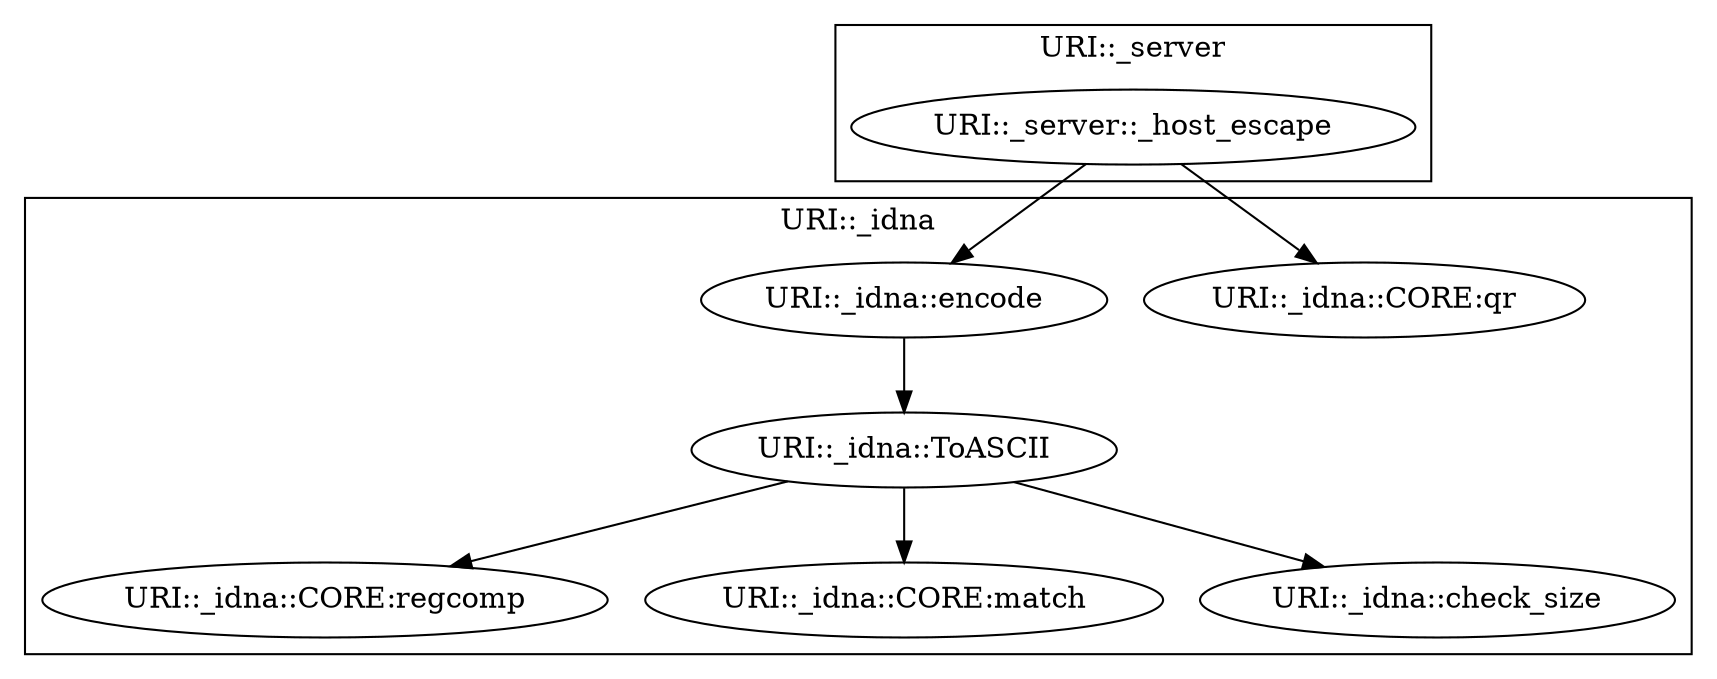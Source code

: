 digraph {
graph [overlap=false]
subgraph cluster_URI__idna {
	label="URI::_idna";
	"URI::_idna::CORE:qr";
	"URI::_idna::CORE:regcomp";
	"URI::_idna::encode";
	"URI::_idna::CORE:match";
	"URI::_idna::check_size";
	"URI::_idna::ToASCII";
}
subgraph cluster_URI__server {
	label="URI::_server";
	"URI::_server::_host_escape";
}
"URI::_idna::ToASCII" -> "URI::_idna::check_size";
"URI::_server::_host_escape" -> "URI::_idna::encode";
"URI::_idna::ToASCII" -> "URI::_idna::CORE:regcomp";
"URI::_idna::encode" -> "URI::_idna::ToASCII";
"URI::_server::_host_escape" -> "URI::_idna::CORE:qr";
"URI::_idna::ToASCII" -> "URI::_idna::CORE:match";
}
